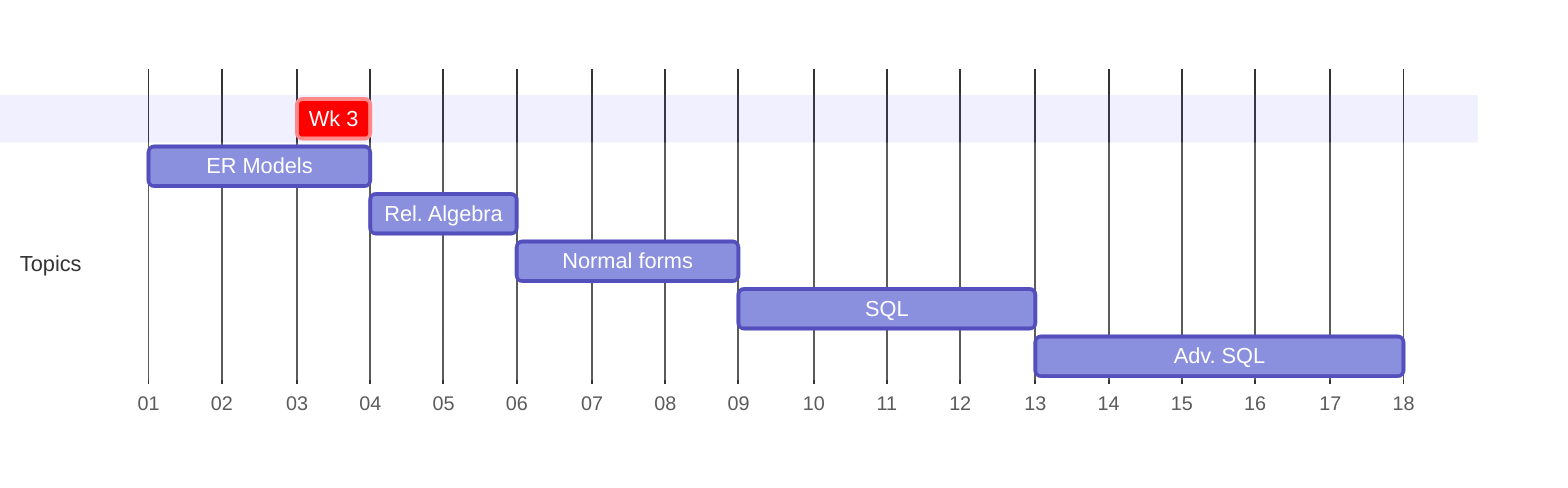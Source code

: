 gantt
        dateFormat  M/DD/YYYY
        axisFormat  %W

        section    
        Wk 3 : crit, weekblock, 1/21/2024, 1w

        section Topics
        ER Models : m1, 1/7/2024, 3w
        Rel. Algebra: m4, after m1, 2w
        Normal forms: m5, after m4, 3w
        SQL : m6, after m5, 4w
        Adv. SQL: m7, after m6, 5w